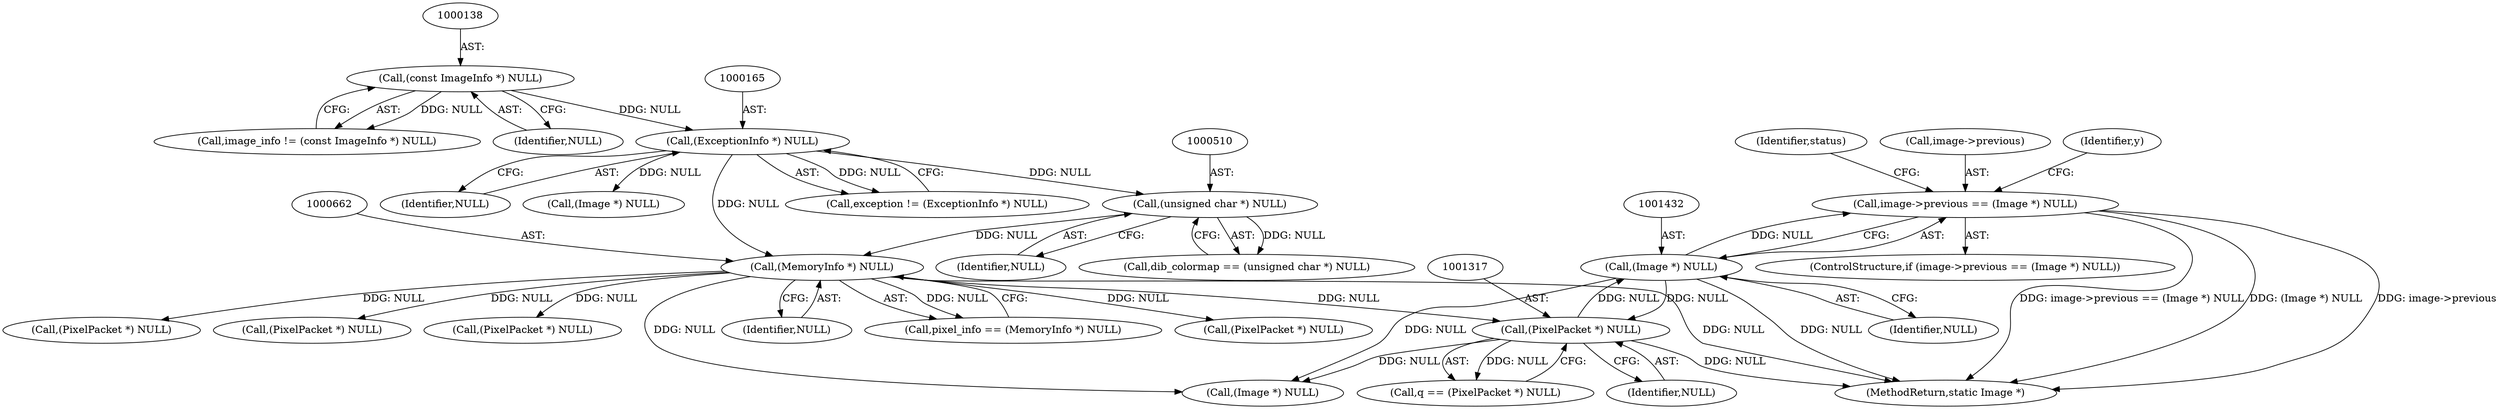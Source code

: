 digraph "0_ImageMagick_f6e9d0d9955e85bdd7540b251cd50d598dacc5e6_10@pointer" {
"1001427" [label="(Call,image->previous == (Image *) NULL)"];
"1001431" [label="(Call,(Image *) NULL)"];
"1001316" [label="(Call,(PixelPacket *) NULL)"];
"1000661" [label="(Call,(MemoryInfo *) NULL)"];
"1000509" [label="(Call,(unsigned char *) NULL)"];
"1000164" [label="(Call,(ExceptionInfo *) NULL)"];
"1000137" [label="(Call,(const ImageInfo *) NULL)"];
"1001502" [label="(Call,(PixelPacket *) NULL)"];
"1000988" [label="(Call,(PixelPacket *) NULL)"];
"1001316" [label="(Call,(PixelPacket *) NULL)"];
"1001318" [label="(Identifier,NULL)"];
"1001314" [label="(Call,q == (PixelPacket *) NULL)"];
"1001625" [label="(Call,(Image *) NULL)"];
"1001436" [label="(Identifier,status)"];
"1000137" [label="(Call,(const ImageInfo *) NULL)"];
"1001426" [label="(ControlStructure,if (image->previous == (Image *) NULL))"];
"1001431" [label="(Call,(Image *) NULL)"];
"1000164" [label="(Call,(ExceptionInfo *) NULL)"];
"1000162" [label="(Call,exception != (ExceptionInfo *) NULL)"];
"1000166" [label="(Identifier,NULL)"];
"1000509" [label="(Call,(unsigned char *) NULL)"];
"1000507" [label="(Call,dib_colormap == (unsigned char *) NULL)"];
"1000194" [label="(Call,(Image *) NULL)"];
"1000663" [label="(Identifier,NULL)"];
"1000511" [label="(Identifier,NULL)"];
"1001428" [label="(Call,image->previous)"];
"1000135" [label="(Call,image_info != (const ImageInfo *) NULL)"];
"1000659" [label="(Call,pixel_info == (MemoryInfo *) NULL)"];
"1000798" [label="(Call,(PixelPacket *) NULL)"];
"1001287" [label="(Identifier,y)"];
"1001433" [label="(Identifier,NULL)"];
"1000661" [label="(Call,(MemoryInfo *) NULL)"];
"1001427" [label="(Call,image->previous == (Image *) NULL)"];
"1001174" [label="(Call,(PixelPacket *) NULL)"];
"1000139" [label="(Identifier,NULL)"];
"1001646" [label="(MethodReturn,static Image *)"];
"1001427" -> "1001426"  [label="AST: "];
"1001427" -> "1001431"  [label="CFG: "];
"1001428" -> "1001427"  [label="AST: "];
"1001431" -> "1001427"  [label="AST: "];
"1001436" -> "1001427"  [label="CFG: "];
"1001287" -> "1001427"  [label="CFG: "];
"1001427" -> "1001646"  [label="DDG: image->previous == (Image *) NULL"];
"1001427" -> "1001646"  [label="DDG: image->previous"];
"1001427" -> "1001646"  [label="DDG: (Image *) NULL"];
"1001431" -> "1001427"  [label="DDG: NULL"];
"1001431" -> "1001433"  [label="CFG: "];
"1001432" -> "1001431"  [label="AST: "];
"1001433" -> "1001431"  [label="AST: "];
"1001431" -> "1001646"  [label="DDG: NULL"];
"1001431" -> "1001316"  [label="DDG: NULL"];
"1001316" -> "1001431"  [label="DDG: NULL"];
"1001431" -> "1001625"  [label="DDG: NULL"];
"1001316" -> "1001314"  [label="AST: "];
"1001316" -> "1001318"  [label="CFG: "];
"1001317" -> "1001316"  [label="AST: "];
"1001318" -> "1001316"  [label="AST: "];
"1001314" -> "1001316"  [label="CFG: "];
"1001316" -> "1001646"  [label="DDG: NULL"];
"1001316" -> "1001314"  [label="DDG: NULL"];
"1000661" -> "1001316"  [label="DDG: NULL"];
"1001316" -> "1001625"  [label="DDG: NULL"];
"1000661" -> "1000659"  [label="AST: "];
"1000661" -> "1000663"  [label="CFG: "];
"1000662" -> "1000661"  [label="AST: "];
"1000663" -> "1000661"  [label="AST: "];
"1000659" -> "1000661"  [label="CFG: "];
"1000661" -> "1001646"  [label="DDG: NULL"];
"1000661" -> "1000659"  [label="DDG: NULL"];
"1000509" -> "1000661"  [label="DDG: NULL"];
"1000164" -> "1000661"  [label="DDG: NULL"];
"1000661" -> "1000798"  [label="DDG: NULL"];
"1000661" -> "1000988"  [label="DDG: NULL"];
"1000661" -> "1001174"  [label="DDG: NULL"];
"1000661" -> "1001502"  [label="DDG: NULL"];
"1000661" -> "1001625"  [label="DDG: NULL"];
"1000509" -> "1000507"  [label="AST: "];
"1000509" -> "1000511"  [label="CFG: "];
"1000510" -> "1000509"  [label="AST: "];
"1000511" -> "1000509"  [label="AST: "];
"1000507" -> "1000509"  [label="CFG: "];
"1000509" -> "1000507"  [label="DDG: NULL"];
"1000164" -> "1000509"  [label="DDG: NULL"];
"1000164" -> "1000162"  [label="AST: "];
"1000164" -> "1000166"  [label="CFG: "];
"1000165" -> "1000164"  [label="AST: "];
"1000166" -> "1000164"  [label="AST: "];
"1000162" -> "1000164"  [label="CFG: "];
"1000164" -> "1000162"  [label="DDG: NULL"];
"1000137" -> "1000164"  [label="DDG: NULL"];
"1000164" -> "1000194"  [label="DDG: NULL"];
"1000137" -> "1000135"  [label="AST: "];
"1000137" -> "1000139"  [label="CFG: "];
"1000138" -> "1000137"  [label="AST: "];
"1000139" -> "1000137"  [label="AST: "];
"1000135" -> "1000137"  [label="CFG: "];
"1000137" -> "1000135"  [label="DDG: NULL"];
}
